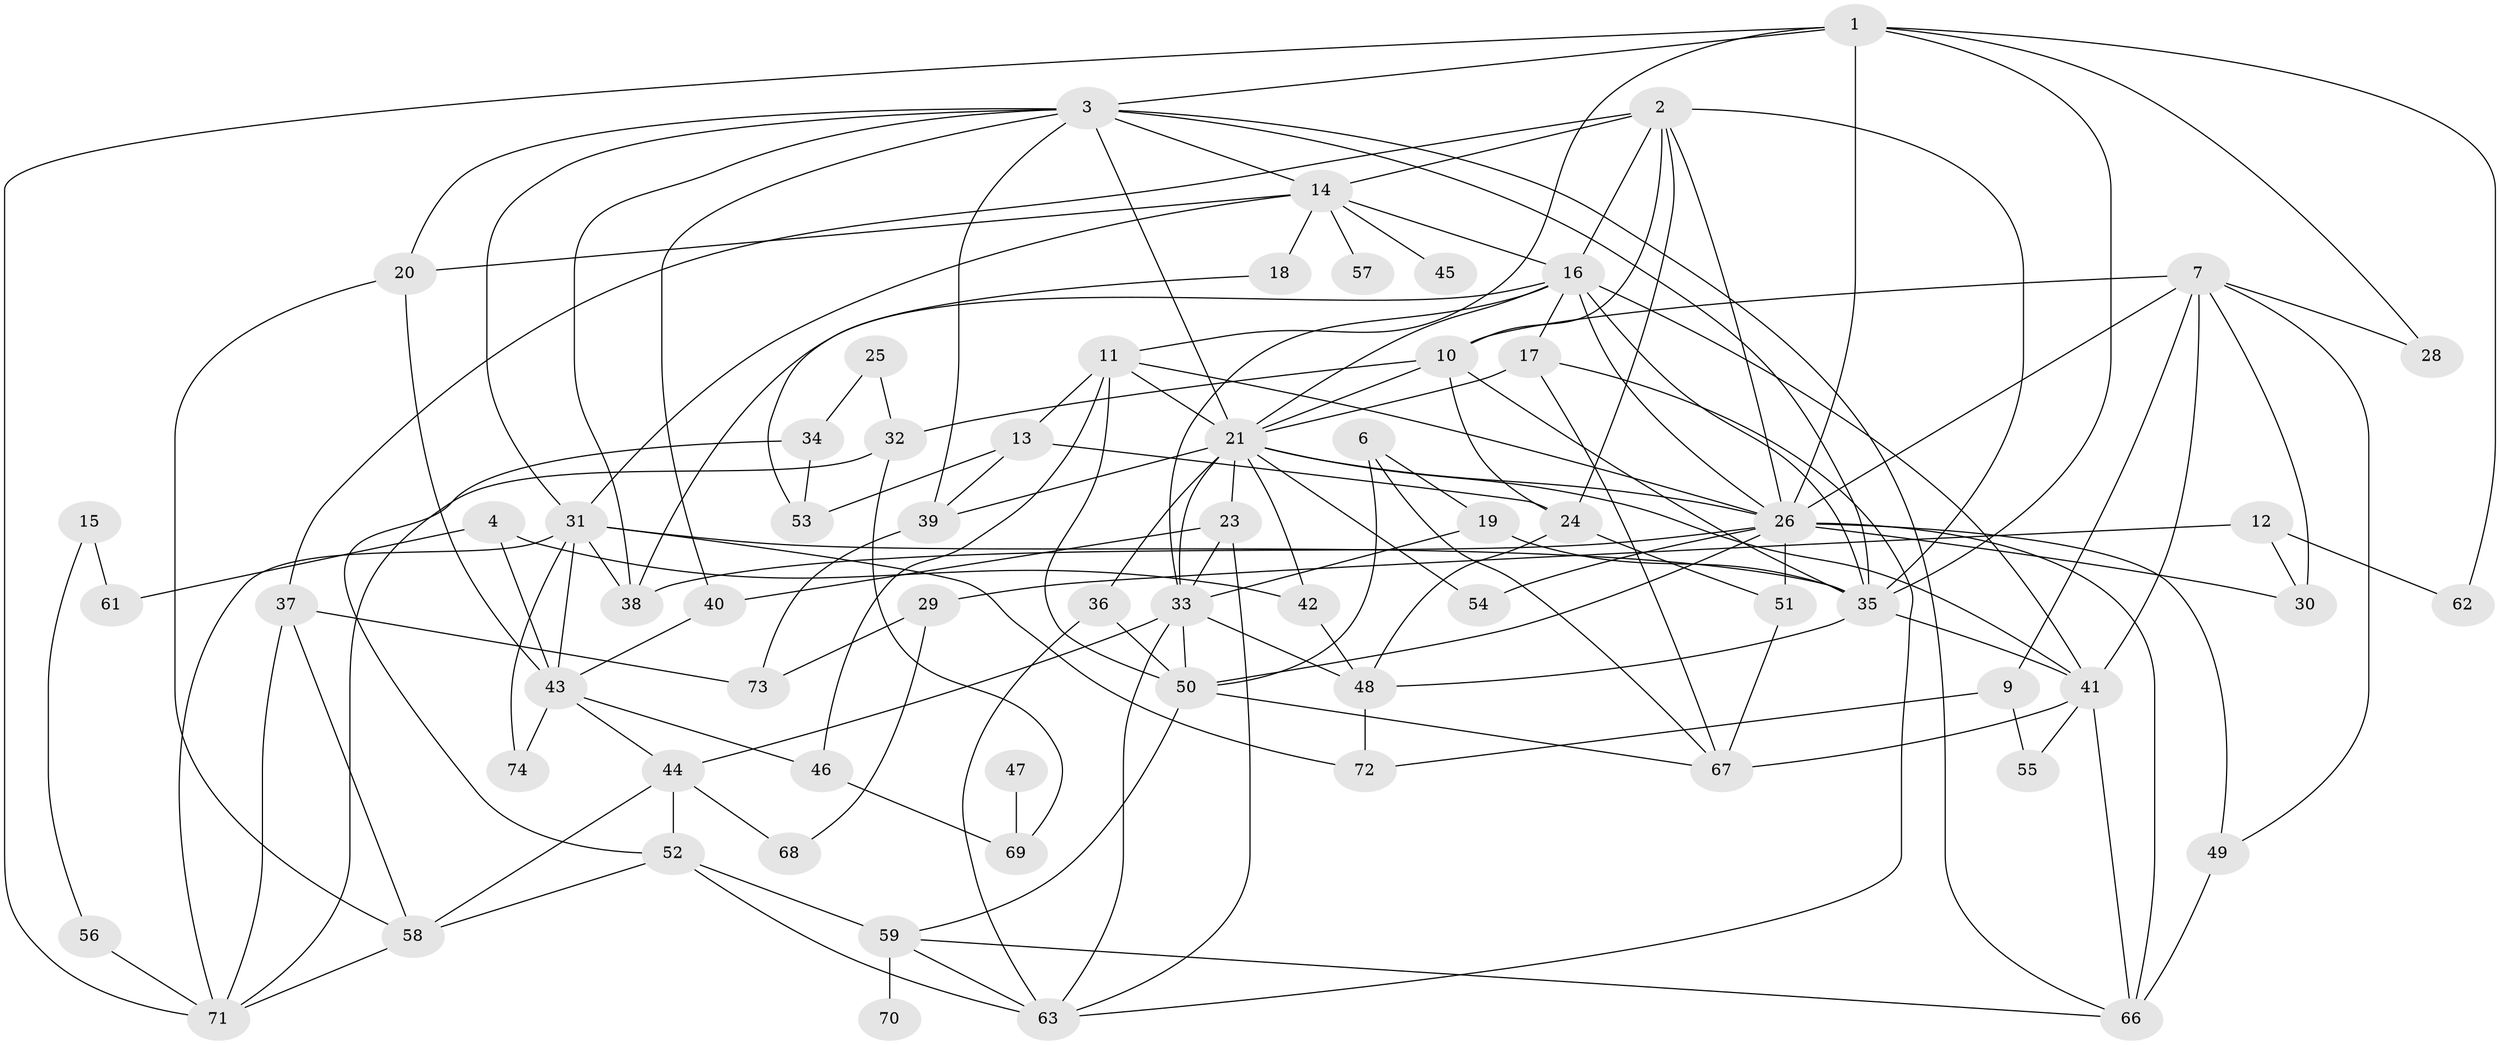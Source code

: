// original degree distribution, {5: 0.10204081632653061, 4: 0.14285714285714285, 2: 0.19047619047619047, 0: 0.047619047619047616, 1: 0.1360544217687075, 3: 0.2857142857142857, 7: 0.034013605442176874, 6: 0.05442176870748299, 8: 0.006802721088435374}
// Generated by graph-tools (version 1.1) at 2025/33/03/09/25 02:33:50]
// undirected, 67 vertices, 148 edges
graph export_dot {
graph [start="1"]
  node [color=gray90,style=filled];
  1;
  2;
  3;
  4;
  6;
  7;
  9;
  10;
  11;
  12;
  13;
  14;
  15;
  16;
  17;
  18;
  19;
  20;
  21;
  23;
  24;
  25;
  26;
  28;
  29;
  30;
  31;
  32;
  33;
  34;
  35;
  36;
  37;
  38;
  39;
  40;
  41;
  42;
  43;
  44;
  45;
  46;
  47;
  48;
  49;
  50;
  51;
  52;
  53;
  54;
  55;
  56;
  57;
  58;
  59;
  61;
  62;
  63;
  66;
  67;
  68;
  69;
  70;
  71;
  72;
  73;
  74;
  1 -- 3 [weight=1.0];
  1 -- 11 [weight=1.0];
  1 -- 26 [weight=1.0];
  1 -- 28 [weight=1.0];
  1 -- 35 [weight=1.0];
  1 -- 62 [weight=1.0];
  1 -- 71 [weight=1.0];
  2 -- 10 [weight=1.0];
  2 -- 14 [weight=1.0];
  2 -- 16 [weight=1.0];
  2 -- 24 [weight=1.0];
  2 -- 26 [weight=1.0];
  2 -- 35 [weight=1.0];
  2 -- 37 [weight=1.0];
  3 -- 14 [weight=1.0];
  3 -- 20 [weight=1.0];
  3 -- 21 [weight=2.0];
  3 -- 31 [weight=1.0];
  3 -- 35 [weight=1.0];
  3 -- 38 [weight=1.0];
  3 -- 39 [weight=1.0];
  3 -- 40 [weight=2.0];
  3 -- 66 [weight=1.0];
  4 -- 42 [weight=1.0];
  4 -- 43 [weight=2.0];
  4 -- 61 [weight=1.0];
  6 -- 19 [weight=1.0];
  6 -- 50 [weight=2.0];
  6 -- 67 [weight=1.0];
  7 -- 9 [weight=1.0];
  7 -- 10 [weight=1.0];
  7 -- 26 [weight=1.0];
  7 -- 28 [weight=1.0];
  7 -- 30 [weight=1.0];
  7 -- 41 [weight=1.0];
  7 -- 49 [weight=1.0];
  9 -- 55 [weight=1.0];
  9 -- 72 [weight=1.0];
  10 -- 21 [weight=1.0];
  10 -- 24 [weight=1.0];
  10 -- 32 [weight=1.0];
  10 -- 35 [weight=1.0];
  11 -- 13 [weight=1.0];
  11 -- 21 [weight=2.0];
  11 -- 26 [weight=1.0];
  11 -- 46 [weight=1.0];
  11 -- 50 [weight=1.0];
  12 -- 29 [weight=1.0];
  12 -- 30 [weight=1.0];
  12 -- 62 [weight=1.0];
  13 -- 24 [weight=2.0];
  13 -- 39 [weight=1.0];
  13 -- 53 [weight=1.0];
  14 -- 16 [weight=1.0];
  14 -- 18 [weight=1.0];
  14 -- 20 [weight=1.0];
  14 -- 31 [weight=1.0];
  14 -- 45 [weight=1.0];
  14 -- 57 [weight=1.0];
  15 -- 56 [weight=1.0];
  15 -- 61 [weight=1.0];
  16 -- 17 [weight=1.0];
  16 -- 21 [weight=1.0];
  16 -- 26 [weight=1.0];
  16 -- 33 [weight=1.0];
  16 -- 35 [weight=1.0];
  16 -- 38 [weight=1.0];
  16 -- 41 [weight=1.0];
  17 -- 21 [weight=1.0];
  17 -- 63 [weight=1.0];
  17 -- 67 [weight=1.0];
  18 -- 53 [weight=1.0];
  19 -- 33 [weight=3.0];
  19 -- 35 [weight=1.0];
  20 -- 43 [weight=1.0];
  20 -- 58 [weight=1.0];
  21 -- 23 [weight=1.0];
  21 -- 26 [weight=1.0];
  21 -- 33 [weight=1.0];
  21 -- 36 [weight=1.0];
  21 -- 39 [weight=1.0];
  21 -- 41 [weight=1.0];
  21 -- 42 [weight=1.0];
  21 -- 54 [weight=1.0];
  23 -- 33 [weight=1.0];
  23 -- 40 [weight=1.0];
  23 -- 63 [weight=1.0];
  24 -- 48 [weight=1.0];
  24 -- 51 [weight=1.0];
  25 -- 32 [weight=1.0];
  25 -- 34 [weight=1.0];
  26 -- 30 [weight=1.0];
  26 -- 38 [weight=1.0];
  26 -- 49 [weight=1.0];
  26 -- 50 [weight=1.0];
  26 -- 51 [weight=1.0];
  26 -- 54 [weight=3.0];
  26 -- 66 [weight=1.0];
  29 -- 68 [weight=1.0];
  29 -- 73 [weight=1.0];
  31 -- 35 [weight=1.0];
  31 -- 38 [weight=1.0];
  31 -- 43 [weight=1.0];
  31 -- 71 [weight=1.0];
  31 -- 72 [weight=1.0];
  31 -- 74 [weight=1.0];
  32 -- 69 [weight=1.0];
  32 -- 71 [weight=1.0];
  33 -- 44 [weight=1.0];
  33 -- 48 [weight=1.0];
  33 -- 50 [weight=1.0];
  33 -- 63 [weight=1.0];
  34 -- 52 [weight=1.0];
  34 -- 53 [weight=1.0];
  35 -- 41 [weight=1.0];
  35 -- 48 [weight=1.0];
  36 -- 50 [weight=1.0];
  36 -- 63 [weight=1.0];
  37 -- 58 [weight=1.0];
  37 -- 71 [weight=1.0];
  37 -- 73 [weight=1.0];
  39 -- 73 [weight=1.0];
  40 -- 43 [weight=1.0];
  41 -- 55 [weight=1.0];
  41 -- 66 [weight=1.0];
  41 -- 67 [weight=1.0];
  42 -- 48 [weight=1.0];
  43 -- 44 [weight=1.0];
  43 -- 46 [weight=1.0];
  43 -- 74 [weight=1.0];
  44 -- 52 [weight=1.0];
  44 -- 58 [weight=1.0];
  44 -- 68 [weight=1.0];
  46 -- 69 [weight=1.0];
  47 -- 69 [weight=1.0];
  48 -- 72 [weight=1.0];
  49 -- 66 [weight=2.0];
  50 -- 59 [weight=1.0];
  50 -- 67 [weight=1.0];
  51 -- 67 [weight=1.0];
  52 -- 58 [weight=1.0];
  52 -- 59 [weight=1.0];
  52 -- 63 [weight=1.0];
  56 -- 71 [weight=1.0];
  58 -- 71 [weight=1.0];
  59 -- 63 [weight=1.0];
  59 -- 66 [weight=1.0];
  59 -- 70 [weight=1.0];
}
